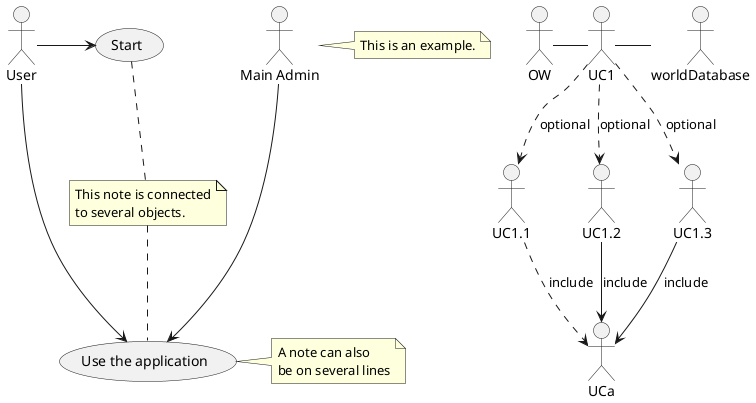 @startuml
'https://plantuml.com/use-case-diagram

:Main Admin: as Admin
(Use the application) as (Use)

User -> (Start)
User --> (Use)

Admin ---> (Use)

note right of Admin : This is an example.

note right of (Use)
A note can also
be on several lines
end note

note "This note is connected\nto several objects." as N2
(Start) .. N2
N2 .. (Use)
OW - UC1
UC1 ..> UC1.1 : optional
    UC1.1 ..>UCa : include
UC1 ..> UC1.2 : optional
    UC1.2 --> UCa : include
UC1 ..> UC1.3 : optional
    UC1.3 --> UCa : include
UC1 - worldDatabase
@enduml